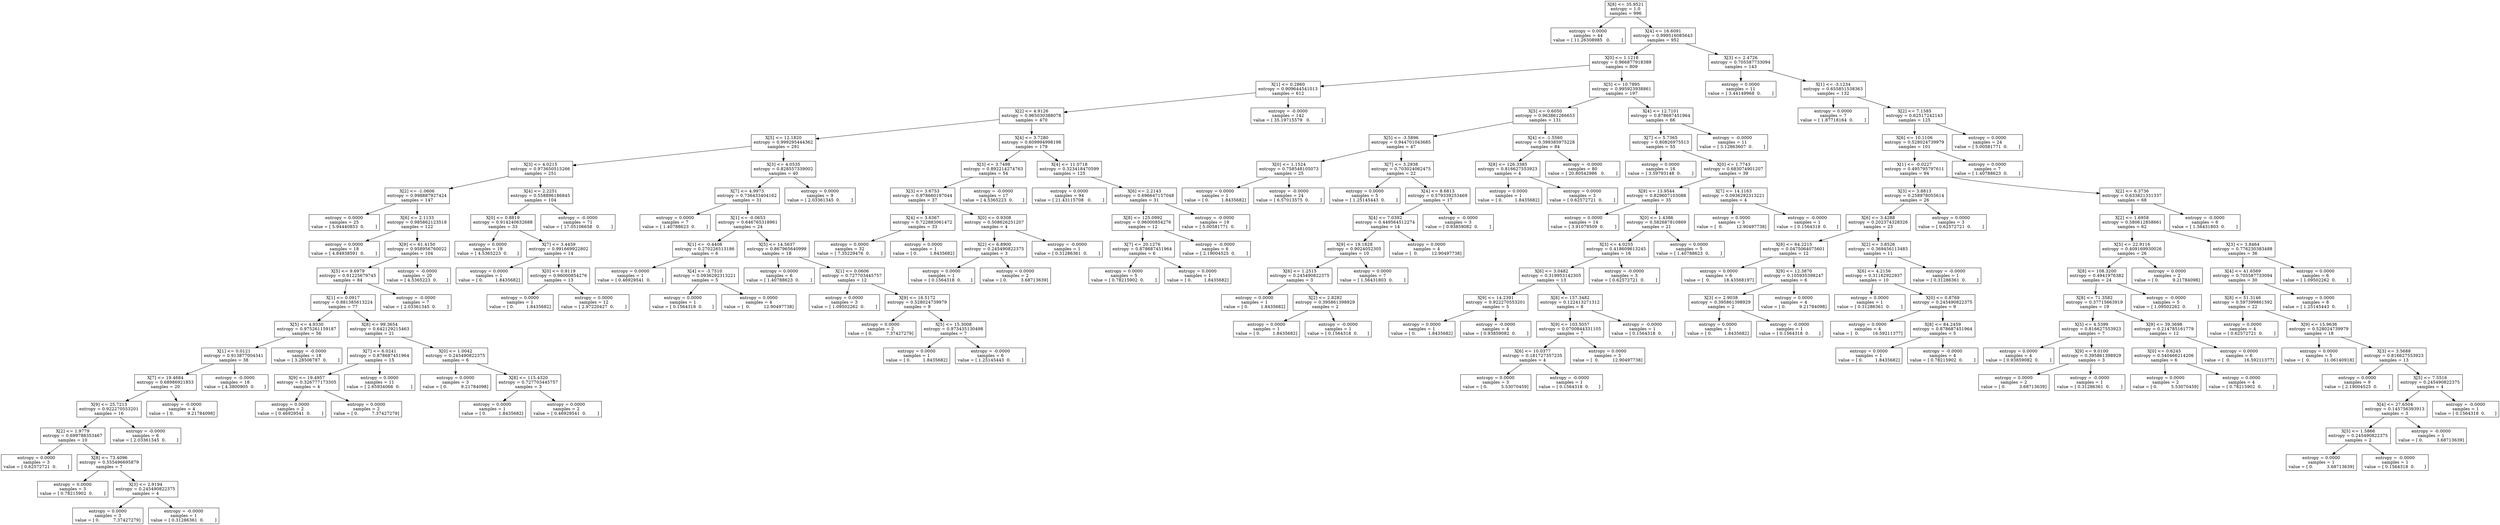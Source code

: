 digraph Tree {
0 [label="X[8] <= 35.9521\nentropy = 1.0\nsamples = 996", shape="box"] ;
1 [label="entropy = 0.0000\nsamples = 44\nvalue = [ 11.26308985   0.        ]", shape="box"] ;
0 -> 1 ;
2 [label="X[4] <= 16.6091\nentropy = 0.999516085643\nsamples = 952", shape="box"] ;
0 -> 2 ;
3 [label="X[0] <= 1.1218\nentropy = 0.966877918389\nsamples = 809", shape="box"] ;
2 -> 3 ;
4 [label="X[1] <= 0.2860\nentropy = 0.909644541013\nsamples = 612", shape="box"] ;
3 -> 4 ;
5 [label="X[2] <= 4.9126\nentropy = 0.965030388078\nsamples = 470", shape="box"] ;
4 -> 5 ;
6 [label="X[5] <= 12.1820\nentropy = 0.999295444362\nsamples = 291", shape="box"] ;
5 -> 6 ;
7 [label="X[3] <= 4.0215\nentropy = 0.973650515266\nsamples = 251", shape="box"] ;
6 -> 7 ;
8 [label="X[2] <= -1.0606\nentropy = 0.998887927424\nsamples = 147", shape="box"] ;
7 -> 8 ;
9 [label="entropy = 0.0000\nsamples = 25\nvalue = [ 5.94440853  0.        ]", shape="box"] ;
8 -> 9 ;
10 [label="X[6] <= 2.1133\nentropy = 0.985862123518\nsamples = 122", shape="box"] ;
8 -> 10 ;
11 [label="entropy = 0.0000\nsamples = 18\nvalue = [ 4.84938591  0.        ]", shape="box"] ;
10 -> 11 ;
12 [label="X[9] <= 61.4150\nentropy = 0.958956760022\nsamples = 104", shape="box"] ;
10 -> 12 ;
13 [label="X[5] <= 9.6979\nentropy = 0.91225679745\nsamples = 84", shape="box"] ;
12 -> 13 ;
14 [label="X[1] <= 0.0917\nentropy = 0.881385613224\nsamples = 77", shape="box"] ;
13 -> 14 ;
15 [label="X[5] <= 4.9330\nentropy = 0.975261159187\nsamples = 56", shape="box"] ;
14 -> 15 ;
16 [label="X[1] <= 0.0121\nentropy = 0.913877004341\nsamples = 38", shape="box"] ;
15 -> 16 ;
17 [label="X[7] <= 19.4684\nentropy = 0.68986921853\nsamples = 20", shape="box"] ;
16 -> 17 ;
18 [label="X[9] <= 25.7213\nentropy = 0.922270553201\nsamples = 16", shape="box"] ;
17 -> 18 ;
19 [label="X[2] <= 1.9779\nentropy = 0.699788353467\nsamples = 10", shape="box"] ;
18 -> 19 ;
20 [label="entropy = 0.0000\nsamples = 3\nvalue = [ 0.62572721  0.        ]", shape="box"] ;
19 -> 20 ;
21 [label="X[8] <= 73.4096\nentropy = 0.555496695879\nsamples = 7", shape="box"] ;
19 -> 21 ;
22 [label="entropy = 0.0000\nsamples = 3\nvalue = [ 0.78215902  0.        ]", shape="box"] ;
21 -> 22 ;
23 [label="X[3] <= 2.9194\nentropy = 0.245490822375\nsamples = 4", shape="box"] ;
21 -> 23 ;
24 [label="entropy = 0.0000\nsamples = 3\nvalue = [ 0.          7.37427279]", shape="box"] ;
23 -> 24 ;
25 [label="entropy = -0.0000\nsamples = 1\nvalue = [ 0.31286361  0.        ]", shape="box"] ;
23 -> 25 ;
26 [label="entropy = -0.0000\nsamples = 6\nvalue = [ 2.03361345  0.        ]", shape="box"] ;
18 -> 26 ;
27 [label="entropy = -0.0000\nsamples = 4\nvalue = [ 0.          9.21784098]", shape="box"] ;
17 -> 27 ;
28 [label="entropy = -0.0000\nsamples = 18\nvalue = [ 4.3800905  0.       ]", shape="box"] ;
16 -> 28 ;
29 [label="entropy = -0.0000\nsamples = 18\nvalue = [ 3.28506787  0.        ]", shape="box"] ;
15 -> 29 ;
30 [label="X[8] <= 99.3654\nentropy = 0.642129215463\nsamples = 21", shape="box"] ;
14 -> 30 ;
31 [label="X[7] <= 6.0241\nentropy = 0.878687451964\nsamples = 15", shape="box"] ;
30 -> 31 ;
32 [label="X[9] <= 19.4957\nentropy = 0.326777173305\nsamples = 4", shape="box"] ;
31 -> 32 ;
33 [label="entropy = 0.0000\nsamples = 2\nvalue = [ 0.46929541  0.        ]", shape="box"] ;
32 -> 33 ;
34 [label="entropy = 0.0000\nsamples = 2\nvalue = [ 0.          7.37427279]", shape="box"] ;
32 -> 34 ;
35 [label="entropy = 0.0000\nsamples = 11\nvalue = [ 2.65934066  0.        ]", shape="box"] ;
31 -> 35 ;
36 [label="X[0] <= 1.0042\nentropy = 0.245490822375\nsamples = 6", shape="box"] ;
30 -> 36 ;
37 [label="entropy = 0.0000\nsamples = 3\nvalue = [ 0.          9.21784098]", shape="box"] ;
36 -> 37 ;
38 [label="X[8] <= 115.4320\nentropy = 0.727703445757\nsamples = 3", shape="box"] ;
36 -> 38 ;
39 [label="entropy = 0.0000\nsamples = 1\nvalue = [ 0.         1.8435682]", shape="box"] ;
38 -> 39 ;
40 [label="entropy = 0.0000\nsamples = 2\nvalue = [ 0.46929541  0.        ]", shape="box"] ;
38 -> 40 ;
41 [label="entropy = -0.0000\nsamples = 7\nvalue = [ 2.03361345  0.        ]", shape="box"] ;
13 -> 41 ;
42 [label="entropy = -0.0000\nsamples = 20\nvalue = [ 4.5365223  0.       ]", shape="box"] ;
12 -> 42 ;
43 [label="X[4] <= 2.2251\nentropy = 0.558896186845\nsamples = 104", shape="box"] ;
7 -> 43 ;
44 [label="X[0] <= 0.8819\nentropy = 0.914240632688\nsamples = 33", shape="box"] ;
43 -> 44 ;
45 [label="entropy = 0.0000\nsamples = 19\nvalue = [ 4.5365223  0.       ]", shape="box"] ;
44 -> 45 ;
46 [label="X[7] <= 3.4459\nentropy = 0.991669922802\nsamples = 14", shape="box"] ;
44 -> 46 ;
47 [label="entropy = 0.0000\nsamples = 1\nvalue = [ 0.         1.8435682]", shape="box"] ;
46 -> 47 ;
48 [label="X[0] <= 0.9119\nentropy = 0.96000854276\nsamples = 13", shape="box"] ;
46 -> 48 ;
49 [label="entropy = 0.0000\nsamples = 1\nvalue = [ 0.         1.8435682]", shape="box"] ;
48 -> 49 ;
50 [label="entropy = 0.0000\nsamples = 12\nvalue = [ 2.97220427  0.        ]", shape="box"] ;
48 -> 50 ;
51 [label="entropy = -0.0000\nsamples = 71\nvalue = [ 17.05106658   0.        ]", shape="box"] ;
43 -> 51 ;
52 [label="X[3] <= 4.0535\nentropy = 0.828557339002\nsamples = 40", shape="box"] ;
6 -> 52 ;
53 [label="X[7] <= 4.9973\nentropy = 0.736433404162\nsamples = 31", shape="box"] ;
52 -> 53 ;
54 [label="entropy = 0.0000\nsamples = 7\nvalue = [ 1.40788623  0.        ]", shape="box"] ;
53 -> 54 ;
55 [label="X[1] <= -0.0653\nentropy = 0.646765318961\nsamples = 24", shape="box"] ;
53 -> 55 ;
56 [label="X[1] <= -0.4408\nentropy = 0.270226513186\nsamples = 6", shape="box"] ;
55 -> 56 ;
57 [label="entropy = 0.0000\nsamples = 1\nvalue = [ 0.46929541  0.        ]", shape="box"] ;
56 -> 57 ;
58 [label="X[4] <= -3.7510\nentropy = 0.0936292313221\nsamples = 5", shape="box"] ;
56 -> 58 ;
59 [label="entropy = 0.0000\nsamples = 1\nvalue = [ 0.1564318  0.       ]", shape="box"] ;
58 -> 59 ;
60 [label="entropy = 0.0000\nsamples = 4\nvalue = [  0.          12.90497738]", shape="box"] ;
58 -> 60 ;
61 [label="X[5] <= 14.5637\nentropy = 0.867965640999\nsamples = 18", shape="box"] ;
55 -> 61 ;
62 [label="entropy = 0.0000\nsamples = 6\nvalue = [ 1.40788623  0.        ]", shape="box"] ;
61 -> 62 ;
63 [label="X[1] <= 0.0606\nentropy = 0.727703445757\nsamples = 12", shape="box"] ;
61 -> 63 ;
64 [label="entropy = 0.0000\nsamples = 3\nvalue = [ 1.09502262  0.        ]", shape="box"] ;
63 -> 64 ;
65 [label="X[9] <= 16.5172\nentropy = 0.528024739979\nsamples = 9", shape="box"] ;
63 -> 65 ;
66 [label="entropy = 0.0000\nsamples = 2\nvalue = [ 0.          7.37427279]", shape="box"] ;
65 -> 66 ;
67 [label="X[5] <= 15.3008\nentropy = 0.973435130498\nsamples = 7", shape="box"] ;
65 -> 67 ;
68 [label="entropy = 0.0000\nsamples = 1\nvalue = [ 0.         1.8435682]", shape="box"] ;
67 -> 68 ;
69 [label="entropy = -0.0000\nsamples = 6\nvalue = [ 1.25145443  0.        ]", shape="box"] ;
67 -> 69 ;
70 [label="entropy = 0.0000\nsamples = 9\nvalue = [ 2.03361345  0.        ]", shape="box"] ;
52 -> 70 ;
71 [label="X[4] <= 3.7280\nentropy = 0.609994998198\nsamples = 179", shape="box"] ;
5 -> 71 ;
72 [label="X[3] <= 3.7498\nentropy = 0.892214274763\nsamples = 54", shape="box"] ;
71 -> 72 ;
73 [label="X[3] <= 3.6753\nentropy = 0.978660197044\nsamples = 37", shape="box"] ;
72 -> 73 ;
74 [label="X[4] <= 3.6367\nentropy = 0.722883061472\nsamples = 33", shape="box"] ;
73 -> 74 ;
75 [label="entropy = 0.0000\nsamples = 32\nvalue = [ 7.35229476  0.        ]", shape="box"] ;
74 -> 75 ;
76 [label="entropy = 0.0000\nsamples = 1\nvalue = [ 0.         1.8435682]", shape="box"] ;
74 -> 76 ;
77 [label="X[0] <= 0.9308\nentropy = 0.508626251207\nsamples = 4", shape="box"] ;
73 -> 77 ;
78 [label="X[2] <= 6.8900\nentropy = 0.245490822375\nsamples = 3", shape="box"] ;
77 -> 78 ;
79 [label="entropy = 0.0000\nsamples = 1\nvalue = [ 0.1564318  0.       ]", shape="box"] ;
78 -> 79 ;
80 [label="entropy = 0.0000\nsamples = 2\nvalue = [ 0.          3.68713639]", shape="box"] ;
78 -> 80 ;
81 [label="entropy = -0.0000\nsamples = 1\nvalue = [ 0.31286361  0.        ]", shape="box"] ;
77 -> 81 ;
82 [label="entropy = -0.0000\nsamples = 17\nvalue = [ 4.5365223  0.       ]", shape="box"] ;
72 -> 82 ;
83 [label="X[4] <= 11.0718\nentropy = 0.323418470599\nsamples = 125", shape="box"] ;
71 -> 83 ;
84 [label="entropy = 0.0000\nsamples = 94\nvalue = [ 21.43115708   0.        ]", shape="box"] ;
83 -> 84 ;
85 [label="X[6] <= 2.2143\nentropy = 0.696647157048\nsamples = 31", shape="box"] ;
83 -> 85 ;
86 [label="X[8] <= 125.0992\nentropy = 0.96000854276\nsamples = 12", shape="box"] ;
85 -> 86 ;
87 [label="X[7] <= 20.1276\nentropy = 0.878687451964\nsamples = 6", shape="box"] ;
86 -> 87 ;
88 [label="entropy = 0.0000\nsamples = 5\nvalue = [ 0.78215902  0.        ]", shape="box"] ;
87 -> 88 ;
89 [label="entropy = 0.0000\nsamples = 1\nvalue = [ 0.         1.8435682]", shape="box"] ;
87 -> 89 ;
90 [label="entropy = -0.0000\nsamples = 6\nvalue = [ 2.19004525  0.        ]", shape="box"] ;
86 -> 90 ;
91 [label="entropy = -0.0000\nsamples = 19\nvalue = [ 5.00581771  0.        ]", shape="box"] ;
85 -> 91 ;
92 [label="entropy = -0.0000\nsamples = 142\nvalue = [ 35.19715579   0.        ]", shape="box"] ;
4 -> 92 ;
93 [label="X[5] <= 10.7895\nentropy = 0.995923938861\nsamples = 197", shape="box"] ;
3 -> 93 ;
94 [label="X[5] <= 0.6050\nentropy = 0.963861266653\nsamples = 131", shape="box"] ;
93 -> 94 ;
95 [label="X[5] <= -3.5896\nentropy = 0.944701043685\nsamples = 47", shape="box"] ;
94 -> 95 ;
96 [label="X[0] <= 1.1524\nentropy = 0.758548105073\nsamples = 25", shape="box"] ;
95 -> 96 ;
97 [label="entropy = 0.0000\nsamples = 1\nvalue = [ 0.         1.8435682]", shape="box"] ;
96 -> 97 ;
98 [label="entropy = -0.0000\nsamples = 24\nvalue = [ 6.57013575  0.        ]", shape="box"] ;
96 -> 98 ;
99 [label="X[7] <= 3.2938\nentropy = 0.703024062475\nsamples = 22", shape="box"] ;
95 -> 99 ;
100 [label="entropy = 0.0000\nsamples = 5\nvalue = [ 1.25145443  0.        ]", shape="box"] ;
99 -> 100 ;
101 [label="X[4] <= 8.6813\nentropy = 0.579339253469\nsamples = 17", shape="box"] ;
99 -> 101 ;
102 [label="X[4] <= 7.0392\nentropy = 0.449564512274\nsamples = 14", shape="box"] ;
101 -> 102 ;
103 [label="X[9] <= 19.1828\nentropy = 0.9024052305\nsamples = 10", shape="box"] ;
102 -> 103 ;
104 [label="X[6] <= 1.2515\nentropy = 0.245490822375\nsamples = 3", shape="box"] ;
103 -> 104 ;
105 [label="entropy = 0.0000\nsamples = 1\nvalue = [ 0.         1.8435682]", shape="box"] ;
104 -> 105 ;
106 [label="X[2] <= 2.8282\nentropy = 0.395861398929\nsamples = 2", shape="box"] ;
104 -> 106 ;
107 [label="entropy = 0.0000\nsamples = 1\nvalue = [ 0.         1.8435682]", shape="box"] ;
106 -> 107 ;
108 [label="entropy = -0.0000\nsamples = 1\nvalue = [ 0.1564318  0.       ]", shape="box"] ;
106 -> 108 ;
109 [label="entropy = 0.0000\nsamples = 7\nvalue = [ 1.56431803  0.        ]", shape="box"] ;
103 -> 109 ;
110 [label="entropy = 0.0000\nsamples = 4\nvalue = [  0.          12.90497738]", shape="box"] ;
102 -> 110 ;
111 [label="entropy = -0.0000\nsamples = 3\nvalue = [ 0.93859082  0.        ]", shape="box"] ;
101 -> 111 ;
112 [label="X[4] <= -1.5560\nentropy = 0.399385975228\nsamples = 84", shape="box"] ;
94 -> 112 ;
113 [label="X[8] <= 126.3385\nentropy = 0.816627553923\nsamples = 4", shape="box"] ;
112 -> 113 ;
114 [label="entropy = 0.0000\nsamples = 1\nvalue = [ 0.         1.8435682]", shape="box"] ;
113 -> 114 ;
115 [label="entropy = 0.0000\nsamples = 3\nvalue = [ 0.62572721  0.        ]", shape="box"] ;
113 -> 115 ;
116 [label="entropy = -0.0000\nsamples = 80\nvalue = [ 20.80542986   0.        ]", shape="box"] ;
112 -> 116 ;
117 [label="X[4] <= 12.7101\nentropy = 0.878687451964\nsamples = 66", shape="box"] ;
93 -> 117 ;
118 [label="X[7] <= 5.7365\nentropy = 0.80826975513\nsamples = 55", shape="box"] ;
117 -> 118 ;
119 [label="entropy = 0.0000\nsamples = 16\nvalue = [ 3.59793148  0.        ]", shape="box"] ;
118 -> 119 ;
120 [label="X[0] <= 1.7743\nentropy = 0.683074901207\nsamples = 39", shape="box"] ;
118 -> 120 ;
121 [label="X[9] <= 13.9544\nentropy = 0.829607103088\nsamples = 35", shape="box"] ;
120 -> 121 ;
122 [label="entropy = 0.0000\nsamples = 14\nvalue = [ 3.91079509  0.        ]", shape="box"] ;
121 -> 122 ;
123 [label="X[0] <= 1.4386\nentropy = 0.582687810869\nsamples = 21", shape="box"] ;
121 -> 123 ;
124 [label="X[3] <= 4.0255\nentropy = 0.418609613245\nsamples = 16", shape="box"] ;
123 -> 124 ;
125 [label="X[6] <= 3.0482\nentropy = 0.319953142305\nsamples = 13", shape="box"] ;
124 -> 125 ;
126 [label="X[9] <= 14.2391\nentropy = 0.922270553201\nsamples = 5", shape="box"] ;
125 -> 126 ;
127 [label="entropy = 0.0000\nsamples = 1\nvalue = [ 0.         1.8435682]", shape="box"] ;
126 -> 127 ;
128 [label="entropy = -0.0000\nsamples = 4\nvalue = [ 0.93859082  0.        ]", shape="box"] ;
126 -> 128 ;
129 [label="X[8] <= 157.3482\nentropy = 0.122413271312\nsamples = 8", shape="box"] ;
125 -> 129 ;
130 [label="X[9] <= 103.5057\nentropy = 0.0700844331105\nsamples = 7", shape="box"] ;
129 -> 130 ;
131 [label="X[6] <= 10.0377\nentropy = 0.181727357235\nsamples = 4", shape="box"] ;
130 -> 131 ;
132 [label="entropy = 0.0000\nsamples = 3\nvalue = [ 0.          5.53070459]", shape="box"] ;
131 -> 132 ;
133 [label="entropy = -0.0000\nsamples = 1\nvalue = [ 0.1564318  0.       ]", shape="box"] ;
131 -> 133 ;
134 [label="entropy = 0.0000\nsamples = 3\nvalue = [  0.          12.90497738]", shape="box"] ;
130 -> 134 ;
135 [label="entropy = -0.0000\nsamples = 1\nvalue = [ 0.1564318  0.       ]", shape="box"] ;
129 -> 135 ;
136 [label="entropy = -0.0000\nsamples = 3\nvalue = [ 0.62572721  0.        ]", shape="box"] ;
124 -> 136 ;
137 [label="entropy = 0.0000\nsamples = 5\nvalue = [ 1.40788623  0.        ]", shape="box"] ;
123 -> 137 ;
138 [label="X[7] <= 14.1163\nentropy = 0.0936292313221\nsamples = 4", shape="box"] ;
120 -> 138 ;
139 [label="entropy = 0.0000\nsamples = 3\nvalue = [  0.          12.90497738]", shape="box"] ;
138 -> 139 ;
140 [label="entropy = -0.0000\nsamples = 1\nvalue = [ 0.1564318  0.       ]", shape="box"] ;
138 -> 140 ;
141 [label="entropy = -0.0000\nsamples = 11\nvalue = [ 3.12863607  0.        ]", shape="box"] ;
117 -> 141 ;
142 [label="X[3] <= 2.4726\nentropy = 0.705587733094\nsamples = 143", shape="box"] ;
2 -> 142 ;
143 [label="entropy = 0.0000\nsamples = 11\nvalue = [ 3.44149968  0.        ]", shape="box"] ;
142 -> 143 ;
144 [label="X[1] <= -3.1234\nentropy = 0.655851538363\nsamples = 132", shape="box"] ;
142 -> 144 ;
145 [label="entropy = 0.0000\nsamples = 7\nvalue = [ 1.87718164  0.        ]", shape="box"] ;
144 -> 145 ;
146 [label="X[2] <= 7.1585\nentropy = 0.62517242143\nsamples = 125", shape="box"] ;
144 -> 146 ;
147 [label="X[6] <= 10.1106\nentropy = 0.528024739979\nsamples = 101", shape="box"] ;
146 -> 147 ;
148 [label="X[1] <= -0.0227\nentropy = 0.495795797611\nsamples = 94", shape="box"] ;
147 -> 148 ;
149 [label="X[3] <= 3.8813\nentropy = 0.258978055614\nsamples = 26", shape="box"] ;
148 -> 149 ;
150 [label="X[6] <= 3.4288\nentropy = 0.202374328326\nsamples = 23", shape="box"] ;
149 -> 150 ;
151 [label="X[8] <= 64.2215\nentropy = 0.0475064075601\nsamples = 12", shape="box"] ;
150 -> 151 ;
152 [label="entropy = 0.0000\nsamples = 6\nvalue = [  0.          18.43568197]", shape="box"] ;
151 -> 152 ;
153 [label="X[9] <= 12.3870\nentropy = 0.105935398247\nsamples = 6", shape="box"] ;
151 -> 153 ;
154 [label="X[3] <= 2.9038\nentropy = 0.395861398929\nsamples = 2", shape="box"] ;
153 -> 154 ;
155 [label="entropy = 0.0000\nsamples = 1\nvalue = [ 0.         1.8435682]", shape="box"] ;
154 -> 155 ;
156 [label="entropy = -0.0000\nsamples = 1\nvalue = [ 0.1564318  0.       ]", shape="box"] ;
154 -> 156 ;
157 [label="entropy = 0.0000\nsamples = 4\nvalue = [ 0.          9.21784098]", shape="box"] ;
153 -> 157 ;
158 [label="X[2] <= 3.8526\nentropy = 0.369456113483\nsamples = 11", shape="box"] ;
150 -> 158 ;
159 [label="X[6] <= 4.2156\nentropy = 0.31162922937\nsamples = 10", shape="box"] ;
158 -> 159 ;
160 [label="entropy = 0.0000\nsamples = 1\nvalue = [ 0.31286361  0.        ]", shape="box"] ;
159 -> 160 ;
161 [label="X[0] <= 0.8769\nentropy = 0.245490822375\nsamples = 9", shape="box"] ;
159 -> 161 ;
162 [label="entropy = 0.0000\nsamples = 4\nvalue = [  0.          16.59211377]", shape="box"] ;
161 -> 162 ;
163 [label="X[8] <= 84.2459\nentropy = 0.878687451964\nsamples = 5", shape="box"] ;
161 -> 163 ;
164 [label="entropy = 0.0000\nsamples = 1\nvalue = [ 0.         1.8435682]", shape="box"] ;
163 -> 164 ;
165 [label="entropy = -0.0000\nsamples = 4\nvalue = [ 0.78215902  0.        ]", shape="box"] ;
163 -> 165 ;
166 [label="entropy = -0.0000\nsamples = 1\nvalue = [ 0.31286361  0.        ]", shape="box"] ;
158 -> 166 ;
167 [label="entropy = 0.0000\nsamples = 3\nvalue = [ 0.62572721  0.        ]", shape="box"] ;
149 -> 167 ;
168 [label="X[2] <= 6.3736\nentropy = 0.633821331337\nsamples = 68", shape="box"] ;
148 -> 168 ;
169 [label="X[2] <= 1.6958\nentropy = 0.580612858661\nsamples = 62", shape="box"] ;
168 -> 169 ;
170 [label="X[5] <= 22.9116\nentropy = 0.409169930026\nsamples = 26", shape="box"] ;
169 -> 170 ;
171 [label="X[8] <= 108.3200\nentropy = 0.4941976382\nsamples = 24", shape="box"] ;
170 -> 171 ;
172 [label="X[8] <= 71.3582\nentropy = 0.37715663919\nsamples = 19", shape="box"] ;
171 -> 172 ;
173 [label="X[5] <= 4.5399\nentropy = 0.816627553923\nsamples = 7", shape="box"] ;
172 -> 173 ;
174 [label="entropy = 0.0000\nsamples = 4\nvalue = [ 0.93859082  0.        ]", shape="box"] ;
173 -> 174 ;
175 [label="X[9] <= 9.0100\nentropy = 0.395861398929\nsamples = 3", shape="box"] ;
173 -> 175 ;
176 [label="entropy = 0.0000\nsamples = 2\nvalue = [ 0.          3.68713639]", shape="box"] ;
175 -> 176 ;
177 [label="entropy = -0.0000\nsamples = 1\nvalue = [ 0.31286361  0.        ]", shape="box"] ;
175 -> 177 ;
178 [label="X[9] <= 39.3698\nentropy = 0.214785161779\nsamples = 12", shape="box"] ;
172 -> 178 ;
179 [label="X[0] <= 0.6245\nentropy = 0.540466214206\nsamples = 6", shape="box"] ;
178 -> 179 ;
180 [label="entropy = 0.0000\nsamples = 2\nvalue = [ 0.          5.53070459]", shape="box"] ;
179 -> 180 ;
181 [label="entropy = 0.0000\nsamples = 4\nvalue = [ 0.78215902  0.        ]", shape="box"] ;
179 -> 181 ;
182 [label="entropy = 0.0000\nsamples = 6\nvalue = [  0.          16.59211377]", shape="box"] ;
178 -> 182 ;
183 [label="entropy = -0.0000\nsamples = 5\nvalue = [ 1.09502262  0.        ]", shape="box"] ;
171 -> 183 ;
184 [label="entropy = 0.0000\nsamples = 2\nvalue = [ 0.          9.21784098]", shape="box"] ;
170 -> 184 ;
185 [label="X[3] <= 3.8464\nentropy = 0.776230383488\nsamples = 36", shape="box"] ;
169 -> 185 ;
186 [label="X[4] <= 41.6569\nentropy = 0.705587733094\nsamples = 30", shape="box"] ;
185 -> 186 ;
187 [label="X[8] <= 51.3146\nentropy = 0.597399861592\nsamples = 22", shape="box"] ;
186 -> 187 ;
188 [label="entropy = 0.0000\nsamples = 4\nvalue = [ 0.62572721  0.        ]", shape="box"] ;
187 -> 188 ;
189 [label="X[9] <= 15.9636\nentropy = 0.528024739979\nsamples = 18", shape="box"] ;
187 -> 189 ;
190 [label="entropy = 0.0000\nsamples = 5\nvalue = [  0.          11.06140918]", shape="box"] ;
189 -> 190 ;
191 [label="X[3] <= 3.5688\nentropy = 0.816627553923\nsamples = 13", shape="box"] ;
189 -> 191 ;
192 [label="entropy = 0.0000\nsamples = 9\nvalue = [ 2.19004525  0.        ]", shape="box"] ;
191 -> 192 ;
193 [label="X[5] <= 7.5516\nentropy = 0.245490822375\nsamples = 4", shape="box"] ;
191 -> 193 ;
194 [label="X[4] <= 27.6504\nentropy = 0.145756393913\nsamples = 3", shape="box"] ;
193 -> 194 ;
195 [label="X[5] <= 1.5866\nentropy = 0.245490822375\nsamples = 2", shape="box"] ;
194 -> 195 ;
196 [label="entropy = 0.0000\nsamples = 1\nvalue = [ 0.          3.68713639]", shape="box"] ;
195 -> 196 ;
197 [label="entropy = -0.0000\nsamples = 1\nvalue = [ 0.1564318  0.       ]", shape="box"] ;
195 -> 197 ;
198 [label="entropy = -0.0000\nsamples = 1\nvalue = [ 0.          3.68713639]", shape="box"] ;
194 -> 198 ;
199 [label="entropy = -0.0000\nsamples = 1\nvalue = [ 0.1564318  0.       ]", shape="box"] ;
193 -> 199 ;
200 [label="entropy = 0.0000\nsamples = 8\nvalue = [ 1.25145443  0.        ]", shape="box"] ;
186 -> 200 ;
201 [label="entropy = 0.0000\nsamples = 6\nvalue = [ 1.09502262  0.        ]", shape="box"] ;
185 -> 201 ;
202 [label="entropy = -0.0000\nsamples = 6\nvalue = [ 1.56431803  0.        ]", shape="box"] ;
168 -> 202 ;
203 [label="entropy = 0.0000\nsamples = 7\nvalue = [ 1.40788623  0.        ]", shape="box"] ;
147 -> 203 ;
204 [label="entropy = 0.0000\nsamples = 24\nvalue = [ 5.00581771  0.        ]", shape="box"] ;
146 -> 204 ;
}
